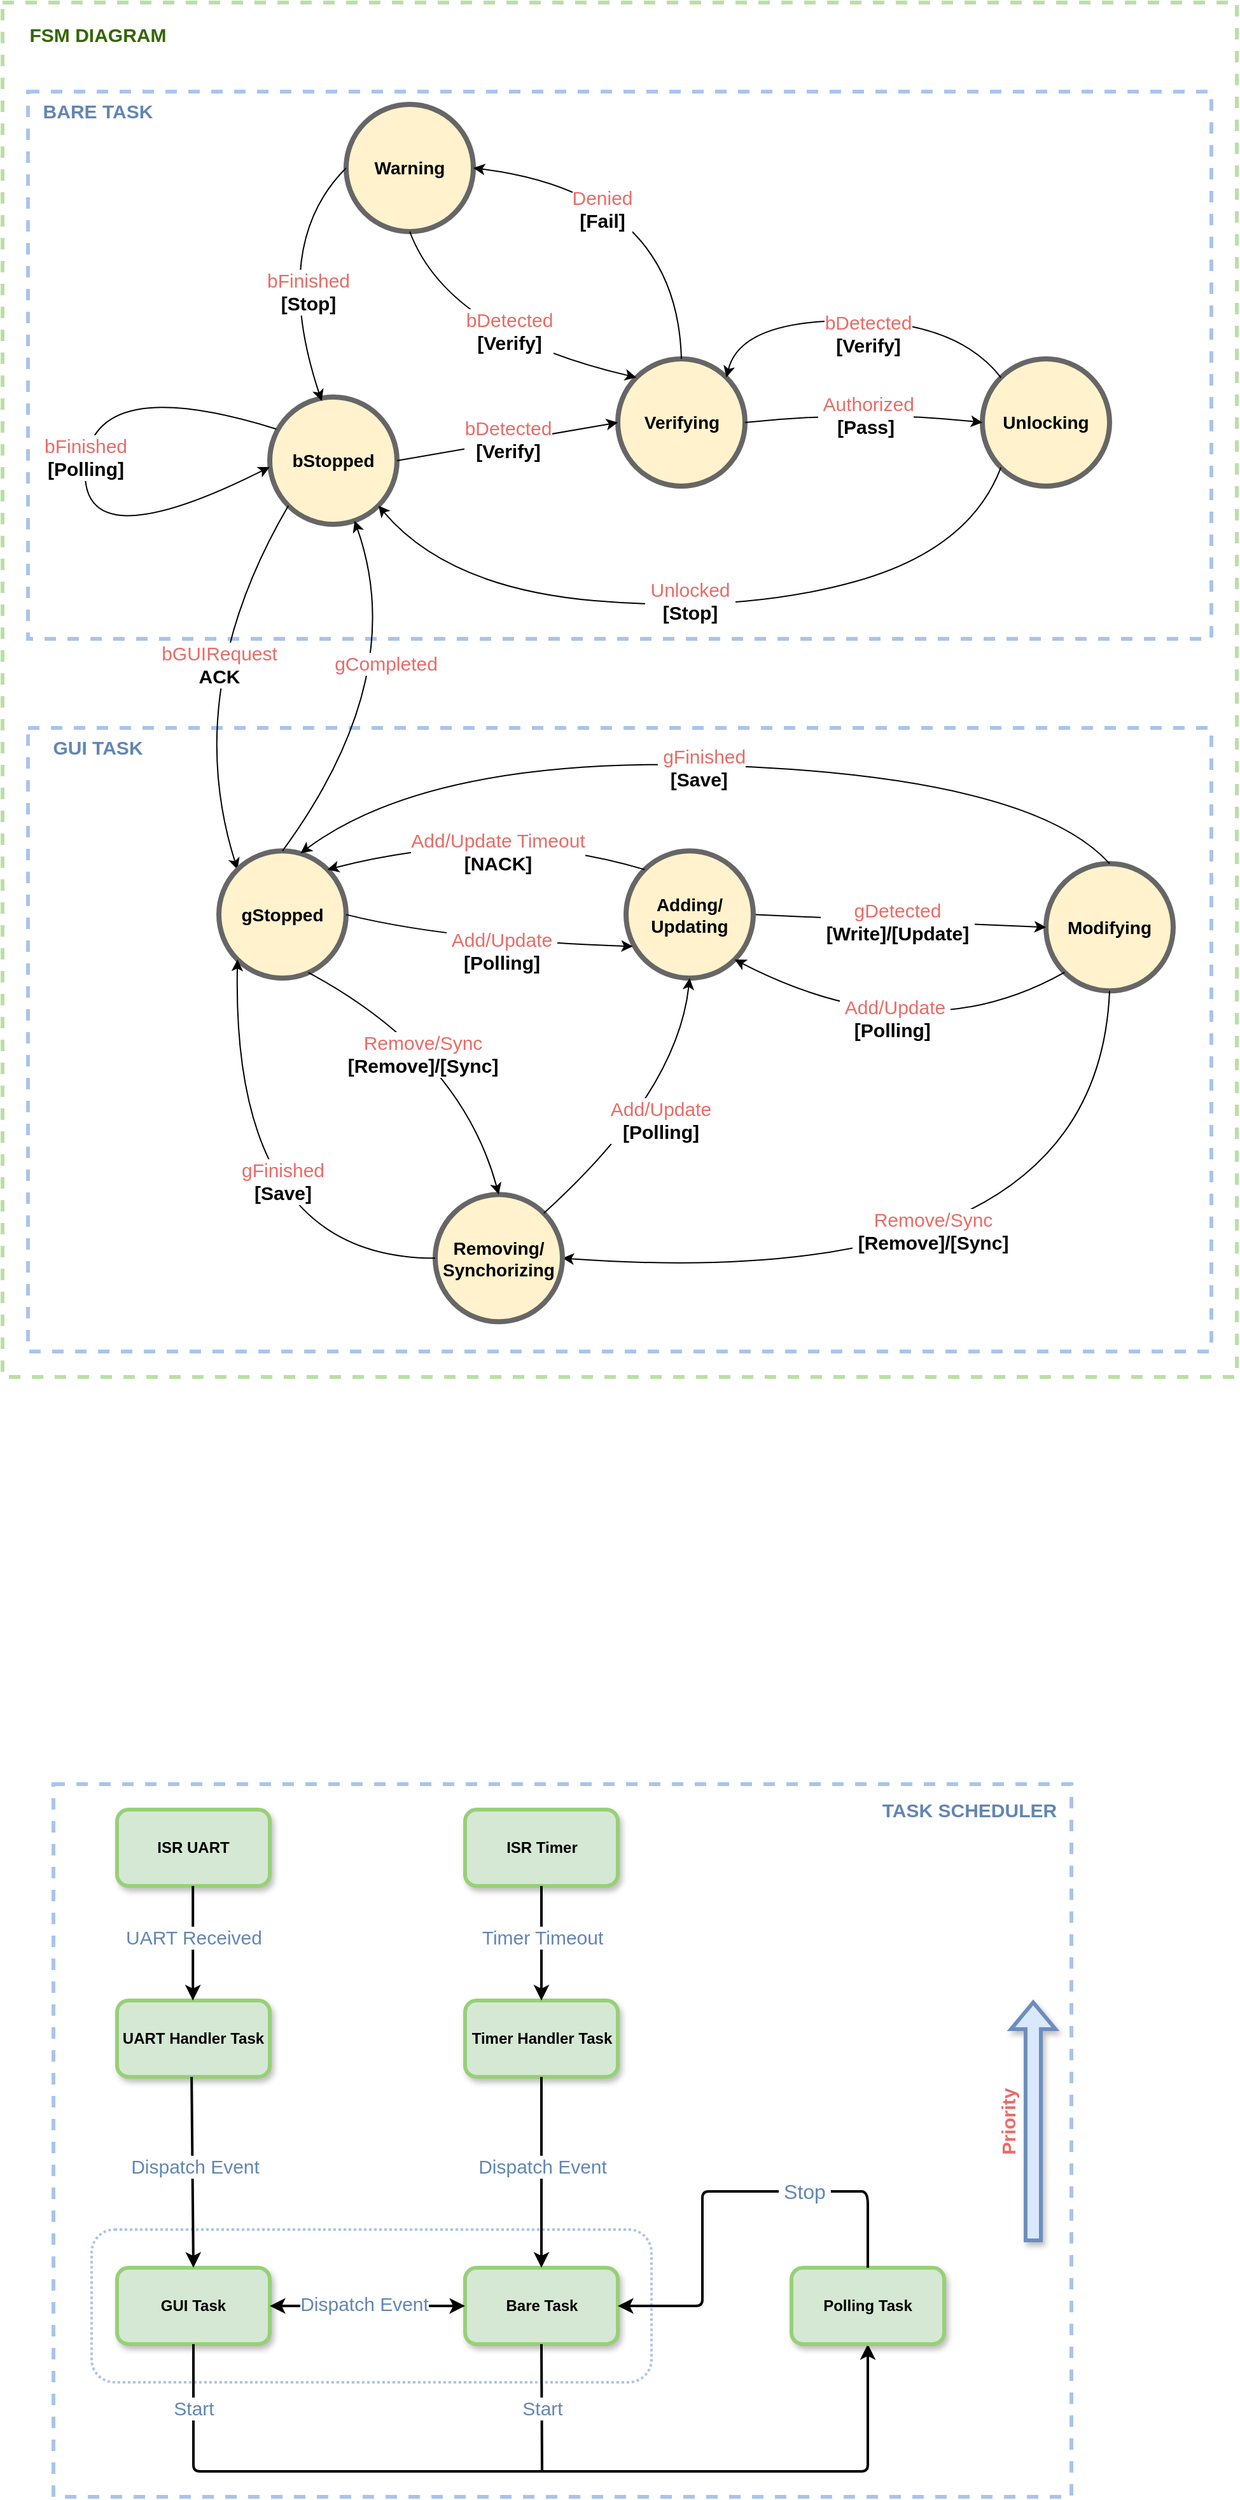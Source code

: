 <mxfile version="22.1.11" type="github">
  <diagram name="Page-1" id="Pe6wvTVroKXz1nydE84b">
    <mxGraphModel dx="948" dy="1430" grid="1" gridSize="10" guides="1" tooltips="1" connect="1" arrows="1" fold="1" page="1" pageScale="1" pageWidth="850" pageHeight="1100" math="0" shadow="0">
      <root>
        <mxCell id="0" />
        <mxCell id="1" parent="0" />
        <mxCell id="VjBwFjq3iq-cFsJhjvdb-5" value="" style="rounded=0;whiteSpace=wrap;html=1;align=center;verticalAlign=middle;fontFamily=Helvetica;fontSize=12;dashed=1;shadow=0;glass=0;perimeterSpacing=0;strokeWidth=3;strokeColor=#B9E0A5;" vertex="1" parent="1">
          <mxGeometry x="860" y="1070" width="970" height="1080" as="geometry" />
        </mxCell>
        <mxCell id="VjBwFjq3iq-cFsJhjvdb-6" value="" style="rounded=0;whiteSpace=wrap;html=1;strokeColor=#A9C4EB;align=center;verticalAlign=middle;fontFamily=Helvetica;fontSize=12;fontColor=default;fillColor=default;dashed=1;shadow=0;glass=0;perimeterSpacing=0;strokeWidth=3;" vertex="1" parent="1">
          <mxGeometry x="900" y="2470" width="800" height="560" as="geometry" />
        </mxCell>
        <mxCell id="VjBwFjq3iq-cFsJhjvdb-7" value="" style="rounded=0;whiteSpace=wrap;html=1;strokeColor=#A9C4EB;align=center;verticalAlign=middle;fontFamily=Helvetica;fontSize=12;fontColor=default;fillColor=default;dashed=1;shadow=0;glass=0;perimeterSpacing=0;strokeWidth=3;" vertex="1" parent="1">
          <mxGeometry x="880" y="1140" width="930" height="430" as="geometry" />
        </mxCell>
        <mxCell id="VjBwFjq3iq-cFsJhjvdb-8" value="" style="rounded=0;whiteSpace=wrap;html=1;strokeColor=#A9C4EB;align=center;verticalAlign=middle;fontFamily=Helvetica;fontSize=12;fontColor=default;fillColor=default;dashed=1;shadow=0;glass=0;perimeterSpacing=0;strokeWidth=3;" vertex="1" parent="1">
          <mxGeometry x="880" y="1640" width="930" height="490" as="geometry" />
        </mxCell>
        <mxCell id="VjBwFjq3iq-cFsJhjvdb-9" value="" style="rounded=1;whiteSpace=wrap;html=1;strokeColor=#A9C4EB;dashed=1;dashPattern=1 1;strokeWidth=2;" vertex="1" parent="1">
          <mxGeometry x="930" y="2820" width="440" height="120" as="geometry" />
        </mxCell>
        <mxCell id="VjBwFjq3iq-cFsJhjvdb-10" value="&lt;font style=&quot;font-size: 14px;&quot;&gt;&lt;b&gt;Warning&lt;br&gt;&lt;/b&gt;&lt;/font&gt;" style="ellipse;whiteSpace=wrap;html=1;aspect=fixed;strokeWidth=4;fillColor=#fff2cc;strokeColor=#666666;" vertex="1" parent="1">
          <mxGeometry x="1130" y="1150" width="100" height="100" as="geometry" />
        </mxCell>
        <mxCell id="VjBwFjq3iq-cFsJhjvdb-11" value="&lt;font style=&quot;font-size: 14px;&quot;&gt;&lt;b&gt;Unlocking&lt;/b&gt;&lt;/font&gt;" style="ellipse;whiteSpace=wrap;html=1;aspect=fixed;strokeWidth=4;fillColor=#fff2cc;strokeColor=#666666;" vertex="1" parent="1">
          <mxGeometry x="1630" y="1350" width="100" height="100" as="geometry" />
        </mxCell>
        <mxCell id="VjBwFjq3iq-cFsJhjvdb-12" value="&lt;font style=&quot;font-size: 14px;&quot;&gt;&lt;b&gt;Verifying&lt;/b&gt;&lt;/font&gt;" style="ellipse;whiteSpace=wrap;html=1;aspect=fixed;strokeWidth=4;fillColor=#fff2cc;strokeColor=#666666;" vertex="1" parent="1">
          <mxGeometry x="1343.5" y="1350" width="100" height="100" as="geometry" />
        </mxCell>
        <mxCell id="VjBwFjq3iq-cFsJhjvdb-13" value="&lt;font style=&quot;font-size: 14px;&quot;&gt;&lt;b&gt;bStopped&lt;/b&gt;&lt;/font&gt;" style="ellipse;whiteSpace=wrap;html=1;aspect=fixed;strokeWidth=4;fillColor=#fff2cc;strokeColor=#666666;" vertex="1" parent="1">
          <mxGeometry x="1070" y="1380" width="100" height="100" as="geometry" />
        </mxCell>
        <mxCell id="VjBwFjq3iq-cFsJhjvdb-14" value="" style="curved=1;endArrow=classic;html=1;rounded=0;exitX=0.5;exitY=0;exitDx=0;exitDy=0;entryX=1;entryY=0.5;entryDx=0;entryDy=0;" edge="1" parent="1" source="VjBwFjq3iq-cFsJhjvdb-12" target="VjBwFjq3iq-cFsJhjvdb-10">
          <mxGeometry width="50" height="50" relative="1" as="geometry">
            <mxPoint x="1460" y="1390" as="sourcePoint" />
            <mxPoint x="1510" y="1340" as="targetPoint" />
            <Array as="points">
              <mxPoint x="1390" y="1220" />
            </Array>
          </mxGeometry>
        </mxCell>
        <mxCell id="VjBwFjq3iq-cFsJhjvdb-15" value="&lt;font style=&quot;font-size: 15px;&quot;&gt;&lt;font color=&quot;#ea6b66&quot;&gt;Denied&lt;/font&gt;&lt;br&gt;&lt;b&gt;[Fail]&lt;/b&gt;&lt;br&gt;&lt;/font&gt;" style="edgeLabel;html=1;align=center;verticalAlign=middle;resizable=0;points=[];" vertex="1" connectable="0" parent="VjBwFjq3iq-cFsJhjvdb-14">
          <mxGeometry x="0.053" y="5" relative="1" as="geometry">
            <mxPoint x="-35" y="10" as="offset" />
          </mxGeometry>
        </mxCell>
        <mxCell id="VjBwFjq3iq-cFsJhjvdb-16" value="" style="curved=1;endArrow=classic;html=1;rounded=0;exitX=1;exitY=0.5;exitDx=0;exitDy=0;entryX=0;entryY=0.5;entryDx=0;entryDy=0;" edge="1" parent="1" source="VjBwFjq3iq-cFsJhjvdb-12" target="VjBwFjq3iq-cFsJhjvdb-11">
          <mxGeometry width="50" height="50" relative="1" as="geometry">
            <mxPoint x="1460" y="1390" as="sourcePoint" />
            <mxPoint x="1510" y="1340" as="targetPoint" />
            <Array as="points">
              <mxPoint x="1540" y="1390" />
            </Array>
          </mxGeometry>
        </mxCell>
        <mxCell id="VjBwFjq3iq-cFsJhjvdb-17" value="&lt;span style=&quot;font-size: 15px;&quot;&gt;&amp;nbsp;&lt;font color=&quot;#ea6b66&quot;&gt;Authorized&lt;/font&gt;&lt;br&gt;&lt;b&gt;[Pass]&lt;/b&gt;&lt;br&gt;&lt;/span&gt;" style="edgeLabel;html=1;align=center;verticalAlign=middle;resizable=0;points=[];" vertex="1" connectable="0" parent="VjBwFjq3iq-cFsJhjvdb-16">
          <mxGeometry x="0.008" y="2" relative="1" as="geometry">
            <mxPoint y="5" as="offset" />
          </mxGeometry>
        </mxCell>
        <mxCell id="VjBwFjq3iq-cFsJhjvdb-18" value="" style="curved=1;endArrow=classic;html=1;rounded=0;exitX=1;exitY=0.5;exitDx=0;exitDy=0;entryX=0;entryY=0.5;entryDx=0;entryDy=0;" edge="1" parent="1" source="VjBwFjq3iq-cFsJhjvdb-13" target="VjBwFjq3iq-cFsJhjvdb-12">
          <mxGeometry width="50" height="50" relative="1" as="geometry">
            <mxPoint x="1060" y="1394.5" as="sourcePoint" />
            <mxPoint x="1195.0" y="1394.5" as="targetPoint" />
            <Array as="points" />
          </mxGeometry>
        </mxCell>
        <mxCell id="VjBwFjq3iq-cFsJhjvdb-19" value="&lt;span style=&quot;font-size: 15px;&quot;&gt;&lt;font color=&quot;#ea6b66&quot;&gt;bDetected&lt;/font&gt;&lt;br&gt;&lt;b&gt;&amp;nbsp;[Verify]&amp;nbsp;&lt;/b&gt;&lt;br&gt;&lt;/span&gt;" style="edgeLabel;html=1;align=center;verticalAlign=middle;resizable=0;points=[];" vertex="1" connectable="0" parent="VjBwFjq3iq-cFsJhjvdb-18">
          <mxGeometry x="0.008" y="2" relative="1" as="geometry">
            <mxPoint as="offset" />
          </mxGeometry>
        </mxCell>
        <mxCell id="VjBwFjq3iq-cFsJhjvdb-20" value="" style="curved=1;endArrow=classic;html=1;rounded=0;exitX=0;exitY=0.5;exitDx=0;exitDy=0;entryX=0.408;entryY=0.031;entryDx=0;entryDy=0;entryPerimeter=0;" edge="1" parent="1" source="VjBwFjq3iq-cFsJhjvdb-10" target="VjBwFjq3iq-cFsJhjvdb-13">
          <mxGeometry width="50" height="50" relative="1" as="geometry">
            <mxPoint x="1205" y="1294" as="sourcePoint" />
            <mxPoint x="990" y="1140" as="targetPoint" />
            <Array as="points">
              <mxPoint x="1070" y="1260" />
            </Array>
          </mxGeometry>
        </mxCell>
        <mxCell id="VjBwFjq3iq-cFsJhjvdb-21" value="&lt;font style=&quot;font-size: 15px;&quot;&gt;&lt;font color=&quot;#ea6b66&quot;&gt;bFinished&lt;/font&gt;&lt;br&gt;&lt;b style=&quot;border-color: var(--border-color);&quot;&gt;[Stop]&lt;/b&gt;&lt;br&gt;&lt;/font&gt;" style="edgeLabel;html=1;align=center;verticalAlign=middle;resizable=0;points=[];" vertex="1" connectable="0" parent="VjBwFjq3iq-cFsJhjvdb-20">
          <mxGeometry x="0.053" y="5" relative="1" as="geometry">
            <mxPoint x="16" y="12" as="offset" />
          </mxGeometry>
        </mxCell>
        <mxCell id="VjBwFjq3iq-cFsJhjvdb-22" value="" style="curved=1;endArrow=classic;html=1;rounded=0;exitX=0;exitY=1;exitDx=0;exitDy=0;entryX=1;entryY=1;entryDx=0;entryDy=0;" edge="1" parent="1" source="VjBwFjq3iq-cFsJhjvdb-11" target="VjBwFjq3iq-cFsJhjvdb-13">
          <mxGeometry width="50" height="50" relative="1" as="geometry">
            <mxPoint x="1560" y="1440" as="sourcePoint" />
            <mxPoint x="1460" y="1600" as="targetPoint" />
            <Array as="points">
              <mxPoint x="1620" y="1500" />
              <mxPoint x="1440" y="1550" />
              <mxPoint x="1210" y="1530" />
            </Array>
          </mxGeometry>
        </mxCell>
        <mxCell id="VjBwFjq3iq-cFsJhjvdb-23" value="&lt;font style=&quot;font-size: 15px;&quot;&gt;&amp;nbsp;&lt;font color=&quot;#ea6b66&quot;&gt;Unlocked&amp;nbsp;&lt;/font&gt;&lt;br&gt;&lt;b&gt;[Stop]&lt;/b&gt;&lt;br&gt;&lt;/font&gt;" style="edgeLabel;html=1;align=center;verticalAlign=middle;resizable=0;points=[];" vertex="1" connectable="0" parent="VjBwFjq3iq-cFsJhjvdb-22">
          <mxGeometry x="0.053" y="5" relative="1" as="geometry">
            <mxPoint x="5" y="-11" as="offset" />
          </mxGeometry>
        </mxCell>
        <mxCell id="VjBwFjq3iq-cFsJhjvdb-24" value="" style="curved=1;endArrow=classic;html=1;rounded=0;exitX=0.5;exitY=1;exitDx=0;exitDy=0;entryX=0;entryY=0;entryDx=0;entryDy=0;" edge="1" parent="1" source="VjBwFjq3iq-cFsJhjvdb-10" target="VjBwFjq3iq-cFsJhjvdb-12">
          <mxGeometry width="50" height="50" relative="1" as="geometry">
            <mxPoint x="1243.5" y="1270" as="sourcePoint" />
            <mxPoint x="1438.5" y="1270" as="targetPoint" />
            <Array as="points">
              <mxPoint x="1210" y="1330" />
            </Array>
          </mxGeometry>
        </mxCell>
        <mxCell id="VjBwFjq3iq-cFsJhjvdb-25" value="&lt;span style=&quot;font-size: 15px;&quot;&gt;&lt;font color=&quot;#ea6b66&quot;&gt;bDetected&lt;/font&gt;&lt;br&gt;&lt;b&gt;[Verify]&lt;/b&gt;&lt;br&gt;&lt;/span&gt;" style="edgeLabel;html=1;align=center;verticalAlign=middle;resizable=0;points=[];" vertex="1" connectable="0" parent="VjBwFjq3iq-cFsJhjvdb-24">
          <mxGeometry x="0.008" y="2" relative="1" as="geometry">
            <mxPoint x="14" y="-8" as="offset" />
          </mxGeometry>
        </mxCell>
        <mxCell id="VjBwFjq3iq-cFsJhjvdb-26" value="&lt;span style=&quot;font-size: 14px;&quot;&gt;&lt;b&gt;Modifying&lt;/b&gt;&lt;/span&gt;" style="ellipse;whiteSpace=wrap;html=1;aspect=fixed;strokeWidth=4;fillColor=#fff2cc;strokeColor=#666666;" vertex="1" parent="1">
          <mxGeometry x="1680" y="1746.68" width="100" height="100" as="geometry" />
        </mxCell>
        <mxCell id="VjBwFjq3iq-cFsJhjvdb-27" value="" style="curved=1;endArrow=classic;html=1;rounded=0;exitX=1;exitY=0.5;exitDx=0;exitDy=0;entryX=0;entryY=0.5;entryDx=0;entryDy=0;" edge="1" parent="1" source="VjBwFjq3iq-cFsJhjvdb-37" target="VjBwFjq3iq-cFsJhjvdb-26">
          <mxGeometry width="50" height="50" relative="1" as="geometry">
            <mxPoint x="1916.5" y="1836.68" as="sourcePoint" />
            <mxPoint x="2032.5" y="1917.68" as="targetPoint" />
            <Array as="points" />
          </mxGeometry>
        </mxCell>
        <mxCell id="VjBwFjq3iq-cFsJhjvdb-28" value="&lt;font style=&quot;font-size: 15px;&quot;&gt;&lt;font color=&quot;#ea6b66&quot;&gt;gDetected&lt;/font&gt;&lt;br&gt;&lt;b&gt;&amp;nbsp;[Write]/[Update]&amp;nbsp;&lt;/b&gt;&lt;br&gt;&lt;/font&gt;" style="edgeLabel;html=1;align=center;verticalAlign=middle;resizable=0;points=[];" vertex="1" connectable="0" parent="VjBwFjq3iq-cFsJhjvdb-27">
          <mxGeometry x="0.053" y="5" relative="1" as="geometry">
            <mxPoint x="-8" y="5" as="offset" />
          </mxGeometry>
        </mxCell>
        <mxCell id="VjBwFjq3iq-cFsJhjvdb-29" value="" style="curved=1;endArrow=classic;html=1;rounded=0;exitX=0.5;exitY=1;exitDx=0;exitDy=0;entryX=1;entryY=0.5;entryDx=0;entryDy=0;" edge="1" parent="1" source="VjBwFjq3iq-cFsJhjvdb-26" target="VjBwFjq3iq-cFsJhjvdb-36">
          <mxGeometry width="50" height="50" relative="1" as="geometry">
            <mxPoint x="1700" y="2016.68" as="sourcePoint" />
            <mxPoint x="1120" y="1806.68" as="targetPoint" />
            <Array as="points">
              <mxPoint x="1720" y="2086.68" />
            </Array>
          </mxGeometry>
        </mxCell>
        <mxCell id="VjBwFjq3iq-cFsJhjvdb-30" value="&lt;font color=&quot;#ea6b66&quot; style=&quot;font-size: 15px;&quot;&gt;Remove/Sync&lt;br style=&quot;border-color: var(--border-color);&quot;&gt;&lt;/font&gt;&lt;b style=&quot;border-color: var(--border-color); font-size: 15px;&quot;&gt;&amp;nbsp;[Remove]/[Sync]&amp;nbsp;&lt;/b&gt;&lt;span style=&quot;font-size: 15px;&quot;&gt;&lt;br&gt;&lt;/span&gt;" style="edgeLabel;html=1;align=center;verticalAlign=middle;resizable=0;points=[];" vertex="1" connectable="0" parent="VjBwFjq3iq-cFsJhjvdb-29">
          <mxGeometry x="0.008" y="2" relative="1" as="geometry">
            <mxPoint x="-36" y="-47" as="offset" />
          </mxGeometry>
        </mxCell>
        <mxCell id="VjBwFjq3iq-cFsJhjvdb-31" value="" style="curved=1;endArrow=classic;html=1;rounded=0;entryX=0;entryY=0;entryDx=0;entryDy=0;exitX=0;exitY=1;exitDx=0;exitDy=0;" edge="1" parent="1" source="VjBwFjq3iq-cFsJhjvdb-13" target="VjBwFjq3iq-cFsJhjvdb-35">
          <mxGeometry width="50" height="50" relative="1" as="geometry">
            <mxPoint x="1120" y="1480" as="sourcePoint" />
            <mxPoint x="1311" y="1713" as="targetPoint" />
            <Array as="points">
              <mxPoint x="1000" y="1610" />
            </Array>
          </mxGeometry>
        </mxCell>
        <mxCell id="VjBwFjq3iq-cFsJhjvdb-32" value="&lt;font style=&quot;font-size: 15px;&quot;&gt;&amp;nbsp;&lt;font color=&quot;#ea6b66&quot;&gt;bGUIRequest&amp;nbsp;&lt;/font&gt;&lt;br style=&quot;border-color: var(--border-color);&quot;&gt;&lt;b style=&quot;border-color: var(--border-color);&quot;&gt;&amp;nbsp;ACK&amp;nbsp;&lt;/b&gt;&lt;br&gt;&lt;/font&gt;" style="edgeLabel;html=1;align=center;verticalAlign=middle;resizable=0;points=[];" vertex="1" connectable="0" parent="VjBwFjq3iq-cFsJhjvdb-31">
          <mxGeometry x="0.053" y="5" relative="1" as="geometry">
            <mxPoint x="25" y="-22" as="offset" />
          </mxGeometry>
        </mxCell>
        <mxCell id="VjBwFjq3iq-cFsJhjvdb-33" value="" style="curved=1;endArrow=classic;html=1;rounded=0;exitX=0.051;exitY=0.251;exitDx=0;exitDy=0;entryX=0;entryY=1;entryDx=0;entryDy=0;exitPerimeter=0;" edge="1" parent="1" source="VjBwFjq3iq-cFsJhjvdb-13">
          <mxGeometry width="50" height="50" relative="1" as="geometry">
            <mxPoint x="1055" y="1410" as="sourcePoint" />
            <mxPoint x="1070" y="1435" as="targetPoint" />
            <Array as="points">
              <mxPoint x="930" y="1360" />
              <mxPoint x="920" y="1510" />
            </Array>
          </mxGeometry>
        </mxCell>
        <mxCell id="VjBwFjq3iq-cFsJhjvdb-34" value="&lt;font style=&quot;font-size: 15px;&quot;&gt;&lt;font color=&quot;#ea6b66&quot;&gt;bFinished&lt;/font&gt;&lt;br&gt;&lt;b style=&quot;border-color: var(--border-color);&quot;&gt;[Polling]&lt;/b&gt;&lt;br&gt;&lt;/font&gt;" style="edgeLabel;html=1;align=center;verticalAlign=middle;resizable=0;points=[];" vertex="1" connectable="0" parent="VjBwFjq3iq-cFsJhjvdb-33">
          <mxGeometry x="0.053" y="5" relative="1" as="geometry">
            <mxPoint x="-4" y="-29" as="offset" />
          </mxGeometry>
        </mxCell>
        <mxCell id="VjBwFjq3iq-cFsJhjvdb-35" value="&lt;span style=&quot;font-size: 14px;&quot;&gt;&lt;b&gt;gStopped&lt;/b&gt;&lt;/span&gt;" style="ellipse;whiteSpace=wrap;html=1;aspect=fixed;strokeWidth=4;fillColor=#fff2cc;strokeColor=#666666;" vertex="1" parent="1">
          <mxGeometry x="1030" y="1736.68" width="100" height="100" as="geometry" />
        </mxCell>
        <mxCell id="VjBwFjq3iq-cFsJhjvdb-36" value="&lt;span style=&quot;font-size: 14px;&quot;&gt;&lt;b&gt;Removing/&lt;br&gt;Synchorizing&lt;br&gt;&lt;/b&gt;&lt;/span&gt;" style="ellipse;whiteSpace=wrap;html=1;aspect=fixed;strokeWidth=4;fillColor=#fff2cc;strokeColor=#666666;" vertex="1" parent="1">
          <mxGeometry x="1200" y="2006.68" width="100" height="100" as="geometry" />
        </mxCell>
        <mxCell id="VjBwFjq3iq-cFsJhjvdb-37" value="&lt;b style=&quot;border-color: var(--border-color); font-size: 14px;&quot;&gt;Adding/&lt;br&gt;Updating&lt;br&gt;&lt;/b&gt;" style="ellipse;whiteSpace=wrap;html=1;aspect=fixed;strokeWidth=4;fillColor=#fff2cc;strokeColor=#666666;" vertex="1" parent="1">
          <mxGeometry x="1350" y="1736.68" width="100" height="100" as="geometry" />
        </mxCell>
        <mxCell id="VjBwFjq3iq-cFsJhjvdb-38" value="" style="curved=1;endArrow=classic;html=1;rounded=0;exitX=1;exitY=0.5;exitDx=0;exitDy=0;entryX=0.053;entryY=0.75;entryDx=0;entryDy=0;entryPerimeter=0;" edge="1" parent="1" source="VjBwFjq3iq-cFsJhjvdb-35" target="VjBwFjq3iq-cFsJhjvdb-37">
          <mxGeometry width="50" height="50" relative="1" as="geometry">
            <mxPoint x="1130" y="1796.68" as="sourcePoint" />
            <mxPoint x="1317" y="1706.68" as="targetPoint" />
            <Array as="points">
              <mxPoint x="1210" y="1806.68" />
            </Array>
          </mxGeometry>
        </mxCell>
        <mxCell id="VjBwFjq3iq-cFsJhjvdb-39" value="&lt;font style=&quot;font-size: 15px;&quot;&gt;&lt;font color=&quot;#ea6b66&quot;&gt;&amp;nbsp;Add/Update&amp;nbsp;&lt;br&gt;&lt;/font&gt;&lt;b&gt;&amp;nbsp;[Polling]&amp;nbsp;&lt;/b&gt;&lt;br&gt;&lt;/font&gt;" style="edgeLabel;html=1;align=center;verticalAlign=middle;resizable=0;points=[];" vertex="1" connectable="0" parent="VjBwFjq3iq-cFsJhjvdb-38">
          <mxGeometry x="0.053" y="5" relative="1" as="geometry">
            <mxPoint x="4" y="12" as="offset" />
          </mxGeometry>
        </mxCell>
        <mxCell id="VjBwFjq3iq-cFsJhjvdb-40" value="" style="curved=1;endArrow=classic;html=1;rounded=0;entryX=0;entryY=1;entryDx=0;entryDy=0;exitX=0;exitY=0.5;exitDx=0;exitDy=0;" edge="1" parent="1" source="VjBwFjq3iq-cFsJhjvdb-36" target="VjBwFjq3iq-cFsJhjvdb-35">
          <mxGeometry width="50" height="50" relative="1" as="geometry">
            <mxPoint x="1225.64" y="1866.68" as="sourcePoint" />
            <mxPoint x="1059.995" y="1936.325" as="targetPoint" />
            <Array as="points">
              <mxPoint x="1040" y="2056.68" />
            </Array>
          </mxGeometry>
        </mxCell>
        <mxCell id="VjBwFjq3iq-cFsJhjvdb-41" value="&lt;span style=&quot;font-size: 15px;&quot;&gt;&lt;font color=&quot;#ea6b66&quot;&gt;gFinished&lt;/font&gt;&lt;br&gt;&lt;b&gt;[Save]&lt;/b&gt;&lt;br&gt;&lt;/span&gt;" style="edgeLabel;html=1;align=center;verticalAlign=middle;resizable=0;points=[];" vertex="1" connectable="0" parent="VjBwFjq3iq-cFsJhjvdb-40">
          <mxGeometry x="0.008" y="2" relative="1" as="geometry">
            <mxPoint x="41" y="-22" as="offset" />
          </mxGeometry>
        </mxCell>
        <mxCell id="VjBwFjq3iq-cFsJhjvdb-42" value="" style="curved=1;endArrow=classic;html=1;rounded=0;exitX=0.703;exitY=0.955;exitDx=0;exitDy=0;entryX=0.5;entryY=0;entryDx=0;entryDy=0;exitPerimeter=0;" edge="1" parent="1" source="VjBwFjq3iq-cFsJhjvdb-35" target="VjBwFjq3iq-cFsJhjvdb-36">
          <mxGeometry width="50" height="50" relative="1" as="geometry">
            <mxPoint x="1121.995" y="1962.035" as="sourcePoint" />
            <mxPoint x="1353.64" y="1966.68" as="targetPoint" />
            <Array as="points">
              <mxPoint x="1220" y="1896.68" />
            </Array>
          </mxGeometry>
        </mxCell>
        <mxCell id="VjBwFjq3iq-cFsJhjvdb-43" value="&lt;font style=&quot;font-size: 15px;&quot;&gt;&lt;font color=&quot;#ea6b66&quot;&gt;Remove/Sync&lt;br&gt;&lt;/font&gt;&lt;b&gt;&amp;nbsp;[Remove]/[Sync]&amp;nbsp;&lt;/b&gt;&lt;br&gt;&lt;/font&gt;" style="edgeLabel;html=1;align=center;verticalAlign=middle;resizable=0;points=[];" vertex="1" connectable="0" parent="VjBwFjq3iq-cFsJhjvdb-42">
          <mxGeometry x="0.053" y="5" relative="1" as="geometry">
            <mxPoint x="-29" y="6" as="offset" />
          </mxGeometry>
        </mxCell>
        <mxCell id="VjBwFjq3iq-cFsJhjvdb-44" value="" style="curved=1;endArrow=classic;html=1;rounded=0;exitX=0.5;exitY=0;exitDx=0;exitDy=0;" edge="1" parent="1" source="VjBwFjq3iq-cFsJhjvdb-35" target="VjBwFjq3iq-cFsJhjvdb-13">
          <mxGeometry width="50" height="50" relative="1" as="geometry">
            <mxPoint x="1125" y="1695" as="sourcePoint" />
            <mxPoint x="1130" y="1470" as="targetPoint" />
            <Array as="points">
              <mxPoint x="1180" y="1600" />
            </Array>
          </mxGeometry>
        </mxCell>
        <mxCell id="VjBwFjq3iq-cFsJhjvdb-45" value="&lt;font style=&quot;font-size: 15px;&quot;&gt;&lt;font color=&quot;#ea6b66&quot;&gt;gCompleted&lt;/font&gt;&lt;br&gt;&lt;/font&gt;" style="edgeLabel;html=1;align=center;verticalAlign=middle;resizable=0;points=[];" vertex="1" connectable="0" parent="VjBwFjq3iq-cFsJhjvdb-44">
          <mxGeometry x="0.053" y="5" relative="1" as="geometry">
            <mxPoint x="-9" y="-17" as="offset" />
          </mxGeometry>
        </mxCell>
        <mxCell id="VjBwFjq3iq-cFsJhjvdb-46" value="" style="curved=1;endArrow=classic;html=1;rounded=0;exitX=0;exitY=0;exitDx=0;exitDy=0;entryX=1;entryY=0;entryDx=0;entryDy=0;" edge="1" parent="1" source="VjBwFjq3iq-cFsJhjvdb-37" target="VjBwFjq3iq-cFsJhjvdb-35">
          <mxGeometry width="50" height="50" relative="1" as="geometry">
            <mxPoint x="1345" y="1711.68" as="sourcePoint" />
            <mxPoint x="1340" y="1741.68" as="targetPoint" />
            <Array as="points">
              <mxPoint x="1250" y="1716.68" />
            </Array>
          </mxGeometry>
        </mxCell>
        <mxCell id="VjBwFjq3iq-cFsJhjvdb-47" value="&lt;font style=&quot;font-size: 15px;&quot;&gt;&lt;span style=&quot;border-color: var(--border-color);&quot;&gt;&lt;font color=&quot;#ea6b66&quot;&gt;Add/Update Timeout&lt;br&gt;&lt;/font&gt;&lt;/span&gt;&lt;b style=&quot;border-color: var(--border-color);&quot;&gt;[NACK]&lt;/b&gt;&lt;br&gt;&lt;/font&gt;" style="edgeLabel;html=1;align=center;verticalAlign=middle;resizable=0;points=[];" vertex="1" connectable="0" parent="VjBwFjq3iq-cFsJhjvdb-46">
          <mxGeometry x="0.053" y="5" relative="1" as="geometry">
            <mxPoint x="14" y="11" as="offset" />
          </mxGeometry>
        </mxCell>
        <mxCell id="VjBwFjq3iq-cFsJhjvdb-48" value="" style="curved=1;endArrow=classic;html=1;rounded=0;exitX=0;exitY=1;exitDx=0;exitDy=0;entryX=1;entryY=1;entryDx=0;entryDy=0;" edge="1" parent="1" source="VjBwFjq3iq-cFsJhjvdb-26" target="VjBwFjq3iq-cFsJhjvdb-37">
          <mxGeometry width="50" height="50" relative="1" as="geometry">
            <mxPoint x="1140" y="1796.68" as="sourcePoint" />
            <mxPoint x="1410" y="1826.68" as="targetPoint" />
            <Array as="points">
              <mxPoint x="1580" y="1896.68" />
            </Array>
          </mxGeometry>
        </mxCell>
        <mxCell id="VjBwFjq3iq-cFsJhjvdb-49" value="&lt;font style=&quot;font-size: 15px;&quot;&gt;&lt;font color=&quot;#ea6b66&quot;&gt;&amp;nbsp;Add/Update&amp;nbsp;&lt;br&gt;&lt;/font&gt;&lt;b&gt;[Polling]&amp;nbsp;&lt;/b&gt;&lt;br&gt;&lt;/font&gt;" style="edgeLabel;html=1;align=center;verticalAlign=middle;resizable=0;points=[];" vertex="1" connectable="0" parent="VjBwFjq3iq-cFsJhjvdb-48">
          <mxGeometry x="0.053" y="5" relative="1" as="geometry">
            <mxPoint x="4" y="-23" as="offset" />
          </mxGeometry>
        </mxCell>
        <mxCell id="VjBwFjq3iq-cFsJhjvdb-50" value="" style="curved=1;endArrow=classic;html=1;rounded=0;exitX=1;exitY=0;exitDx=0;exitDy=0;entryX=0.5;entryY=1;entryDx=0;entryDy=0;" edge="1" parent="1" source="VjBwFjq3iq-cFsJhjvdb-36" target="VjBwFjq3iq-cFsJhjvdb-37">
          <mxGeometry width="50" height="50" relative="1" as="geometry">
            <mxPoint x="1140" y="1796.68" as="sourcePoint" />
            <mxPoint x="1365" y="1821.68" as="targetPoint" />
            <Array as="points">
              <mxPoint x="1390" y="1926.68" />
            </Array>
          </mxGeometry>
        </mxCell>
        <mxCell id="VjBwFjq3iq-cFsJhjvdb-51" value="&lt;font style=&quot;font-size: 15px;&quot;&gt;&lt;font color=&quot;#ea6b66&quot;&gt;Add/Update&lt;br&gt;&lt;/font&gt;&lt;b&gt;&amp;nbsp;[Polling]&amp;nbsp;&lt;/b&gt;&lt;br&gt;&lt;/font&gt;" style="edgeLabel;html=1;align=center;verticalAlign=middle;resizable=0;points=[];" vertex="1" connectable="0" parent="VjBwFjq3iq-cFsJhjvdb-50">
          <mxGeometry x="0.053" y="5" relative="1" as="geometry">
            <mxPoint x="4" y="12" as="offset" />
          </mxGeometry>
        </mxCell>
        <mxCell id="VjBwFjq3iq-cFsJhjvdb-52" value="" style="curved=1;endArrow=classic;html=1;rounded=0;exitX=0.5;exitY=0;exitDx=0;exitDy=0;entryX=0.642;entryY=0.018;entryDx=0;entryDy=0;entryPerimeter=0;" edge="1" parent="1" source="VjBwFjq3iq-cFsJhjvdb-26" target="VjBwFjq3iq-cFsJhjvdb-35">
          <mxGeometry width="50" height="50" relative="1" as="geometry">
            <mxPoint x="1160" y="1680" as="sourcePoint" />
            <mxPoint x="1147" y="1487" as="targetPoint" />
            <Array as="points">
              <mxPoint x="1670" y="1680" />
              <mxPoint x="1200" y="1660" />
            </Array>
          </mxGeometry>
        </mxCell>
        <mxCell id="VjBwFjq3iq-cFsJhjvdb-53" value="&lt;font style=&quot;font-size: 15px;&quot;&gt;&amp;nbsp;&lt;font color=&quot;#ea6b66&quot;&gt;gFinished&lt;/font&gt;&lt;br&gt;&lt;b&gt;[Save]&lt;/b&gt;&amp;nbsp;&lt;br&gt;&lt;/font&gt;" style="edgeLabel;html=1;align=center;verticalAlign=middle;resizable=0;points=[];" vertex="1" connectable="0" parent="VjBwFjq3iq-cFsJhjvdb-52">
          <mxGeometry x="0.053" y="5" relative="1" as="geometry">
            <mxPoint x="14" y="-3" as="offset" />
          </mxGeometry>
        </mxCell>
        <mxCell id="VjBwFjq3iq-cFsJhjvdb-54" value="" style="curved=1;endArrow=classic;html=1;rounded=0;exitX=0;exitY=0;exitDx=0;exitDy=0;entryX=1;entryY=0;entryDx=0;entryDy=0;" edge="1" parent="1" source="VjBwFjq3iq-cFsJhjvdb-11" target="VjBwFjq3iq-cFsJhjvdb-12">
          <mxGeometry width="50" height="50" relative="1" as="geometry">
            <mxPoint x="1690" y="1240" as="sourcePoint" />
            <mxPoint x="1868" y="1355" as="targetPoint" />
            <Array as="points">
              <mxPoint x="1610" y="1320" />
              <mxPoint x="1440" y="1320" />
            </Array>
          </mxGeometry>
        </mxCell>
        <mxCell id="VjBwFjq3iq-cFsJhjvdb-55" value="&lt;span style=&quot;font-size: 15px;&quot;&gt;&lt;font color=&quot;#ea6b66&quot;&gt;bDetected&lt;br&gt;&lt;/font&gt;&lt;b&gt;[Verify]&lt;/b&gt;&lt;br&gt;&lt;/span&gt;" style="edgeLabel;html=1;align=center;verticalAlign=middle;resizable=0;points=[];" vertex="1" connectable="0" parent="VjBwFjq3iq-cFsJhjvdb-54">
          <mxGeometry x="0.008" y="2" relative="1" as="geometry">
            <mxPoint x="11" y="8" as="offset" />
          </mxGeometry>
        </mxCell>
        <mxCell id="VjBwFjq3iq-cFsJhjvdb-56" value="&lt;b&gt;ISR Timer&lt;/b&gt;" style="rounded=1;whiteSpace=wrap;html=1;fillColor=#D5E8D4;shadow=1;strokeWidth=3;strokeColor=#97D077;" vertex="1" parent="1">
          <mxGeometry x="1223.5" y="2490" width="120" height="60" as="geometry" />
        </mxCell>
        <mxCell id="VjBwFjq3iq-cFsJhjvdb-57" value="&lt;b&gt;Timer Handler Task&lt;/b&gt;" style="rounded=1;whiteSpace=wrap;html=1;fillColor=#D5E8D4;strokeWidth=3;strokeColor=#97D077;shadow=1;" vertex="1" parent="1">
          <mxGeometry x="1223.5" y="2640" width="120" height="60" as="geometry" />
        </mxCell>
        <mxCell id="VjBwFjq3iq-cFsJhjvdb-58" value="&lt;b&gt;UART Handler Task&lt;/b&gt;" style="rounded=1;whiteSpace=wrap;html=1;fillColor=#D5E8D4;strokeColor=#97D077;shadow=1;strokeWidth=3;" vertex="1" parent="1">
          <mxGeometry x="950" y="2640" width="120" height="60" as="geometry" />
        </mxCell>
        <mxCell id="VjBwFjq3iq-cFsJhjvdb-59" value="&lt;b&gt;ISR UART&lt;/b&gt;" style="rounded=1;whiteSpace=wrap;html=1;fillColor=#D5E8D4;strokeColor=#97D077;strokeWidth=3;shadow=1;" vertex="1" parent="1">
          <mxGeometry x="950" y="2490" width="120" height="60" as="geometry" />
        </mxCell>
        <mxCell id="VjBwFjq3iq-cFsJhjvdb-60" value="&lt;b&gt;Bare Task&lt;/b&gt;" style="rounded=1;whiteSpace=wrap;html=1;fillColor=#D5E8D4;shadow=1;strokeColor=#97D077;strokeWidth=3;" vertex="1" parent="1">
          <mxGeometry x="1223.5" y="2850" width="120" height="60" as="geometry" />
        </mxCell>
        <mxCell id="VjBwFjq3iq-cFsJhjvdb-61" value="&lt;b&gt;GUI Task&lt;/b&gt;" style="rounded=1;whiteSpace=wrap;html=1;fillColor=#D5E8D4;strokeColor=#97D077;shadow=1;strokeWidth=3;" vertex="1" parent="1">
          <mxGeometry x="950" y="2850" width="120" height="60" as="geometry" />
        </mxCell>
        <mxCell id="VjBwFjq3iq-cFsJhjvdb-62" value="" style="curved=1;endArrow=classic;html=1;rounded=0;exitX=0.5;exitY=1;exitDx=0;exitDy=0;entryX=0.5;entryY=0;entryDx=0;entryDy=0;strokeWidth=2;" edge="1" parent="1" source="VjBwFjq3iq-cFsJhjvdb-57" target="VjBwFjq3iq-cFsJhjvdb-60">
          <mxGeometry width="50" height="50" relative="1" as="geometry">
            <mxPoint x="1229.29" y="2700" as="sourcePoint" />
            <mxPoint x="1229.29" y="2790" as="targetPoint" />
            <Array as="points" />
          </mxGeometry>
        </mxCell>
        <mxCell id="VjBwFjq3iq-cFsJhjvdb-63" value="&lt;font style=&quot;font-size: 15px;&quot;&gt;&lt;font color=&quot;#6286b3&quot;&gt;Dispatch Event&lt;/font&gt;&lt;br&gt;&lt;/font&gt;" style="edgeLabel;html=1;align=center;verticalAlign=middle;resizable=0;points=[];" vertex="1" connectable="0" parent="VjBwFjq3iq-cFsJhjvdb-62">
          <mxGeometry x="0.053" y="5" relative="1" as="geometry">
            <mxPoint x="-5" y="-9" as="offset" />
          </mxGeometry>
        </mxCell>
        <mxCell id="VjBwFjq3iq-cFsJhjvdb-64" value="" style="curved=1;endArrow=classic;html=1;rounded=0;exitX=0.5;exitY=1;exitDx=0;exitDy=0;entryX=0.5;entryY=0;entryDx=0;entryDy=0;strokeWidth=2;" edge="1" parent="1" target="VjBwFjq3iq-cFsJhjvdb-61">
          <mxGeometry width="50" height="50" relative="1" as="geometry">
            <mxPoint x="1008.57" y="2700" as="sourcePoint" />
            <mxPoint x="1008.57" y="2790" as="targetPoint" />
            <Array as="points" />
          </mxGeometry>
        </mxCell>
        <mxCell id="VjBwFjq3iq-cFsJhjvdb-65" value="&lt;font style=&quot;font-size: 15px;&quot;&gt;&lt;font color=&quot;#6286b3&quot;&gt;Dispatch Event&lt;/font&gt;&lt;br&gt;&lt;/font&gt;" style="edgeLabel;html=1;align=center;verticalAlign=middle;resizable=0;points=[];" vertex="1" connectable="0" parent="VjBwFjq3iq-cFsJhjvdb-64">
          <mxGeometry x="0.053" y="5" relative="1" as="geometry">
            <mxPoint x="-4" y="-9" as="offset" />
          </mxGeometry>
        </mxCell>
        <mxCell id="VjBwFjq3iq-cFsJhjvdb-66" value="" style="curved=1;endArrow=classic;html=1;rounded=0;exitX=0.5;exitY=1;exitDx=0;exitDy=0;entryX=0.5;entryY=0;entryDx=0;entryDy=0;strokeWidth=2;" edge="1" parent="1">
          <mxGeometry width="50" height="50" relative="1" as="geometry">
            <mxPoint x="1009.6" y="2550" as="sourcePoint" />
            <mxPoint x="1009.6" y="2640" as="targetPoint" />
            <Array as="points" />
          </mxGeometry>
        </mxCell>
        <mxCell id="VjBwFjq3iq-cFsJhjvdb-67" value="&lt;font style=&quot;font-size: 15px;&quot;&gt;&lt;font color=&quot;#6286b3&quot;&gt;UART Received&lt;/font&gt;&lt;br&gt;&lt;/font&gt;" style="edgeLabel;html=1;align=center;verticalAlign=middle;resizable=0;points=[];" vertex="1" connectable="0" parent="VjBwFjq3iq-cFsJhjvdb-66">
          <mxGeometry x="0.053" y="5" relative="1" as="geometry">
            <mxPoint x="-5" y="-8" as="offset" />
          </mxGeometry>
        </mxCell>
        <mxCell id="VjBwFjq3iq-cFsJhjvdb-68" value="" style="curved=1;endArrow=classic;html=1;rounded=0;exitX=0.5;exitY=1;exitDx=0;exitDy=0;entryX=0.5;entryY=0;entryDx=0;entryDy=0;strokeWidth=2;" edge="1" parent="1" source="VjBwFjq3iq-cFsJhjvdb-56" target="VjBwFjq3iq-cFsJhjvdb-57">
          <mxGeometry width="50" height="50" relative="1" as="geometry">
            <mxPoint x="1229.29" y="2550" as="sourcePoint" />
            <mxPoint x="1229.33" y="2637.12" as="targetPoint" />
            <Array as="points" />
          </mxGeometry>
        </mxCell>
        <mxCell id="VjBwFjq3iq-cFsJhjvdb-69" value="&lt;font style=&quot;font-size: 15px;&quot;&gt;&lt;font color=&quot;#6286b3&quot;&gt;Timer Timeout&lt;/font&gt;&lt;br&gt;&lt;/font&gt;" style="edgeLabel;html=1;align=center;verticalAlign=middle;resizable=0;points=[];" vertex="1" connectable="0" parent="VjBwFjq3iq-cFsJhjvdb-68">
          <mxGeometry x="0.053" y="5" relative="1" as="geometry">
            <mxPoint x="-5" y="-8" as="offset" />
          </mxGeometry>
        </mxCell>
        <mxCell id="VjBwFjq3iq-cFsJhjvdb-70" value="" style="curved=1;endArrow=classic;html=1;rounded=0;strokeWidth=2;exitX=0.5;exitY=1;exitDx=0;exitDy=0;entryX=0.5;entryY=1;entryDx=0;entryDy=0;" edge="1" parent="1" source="VjBwFjq3iq-cFsJhjvdb-61" target="VjBwFjq3iq-cFsJhjvdb-72">
          <mxGeometry width="50" height="50" relative="1" as="geometry">
            <mxPoint x="1094" y="3170" as="sourcePoint" />
            <mxPoint x="1095" y="2960" as="targetPoint" />
            <Array as="points">
              <mxPoint x="1010" y="3000" />
              <mxPoint x="1010" y="3010" />
              <mxPoint x="1020" y="3010" />
              <mxPoint x="1060" y="3010" />
              <mxPoint x="1260" y="3010" />
              <mxPoint x="1530" y="3010" />
              <mxPoint x="1540" y="3010" />
              <mxPoint x="1540" y="3000" />
            </Array>
          </mxGeometry>
        </mxCell>
        <mxCell id="VjBwFjq3iq-cFsJhjvdb-71" value="&lt;font color=&quot;#6286b3&quot; style=&quot;font-size: 15px;&quot;&gt;Start&lt;/font&gt;" style="edgeLabel;html=1;align=center;verticalAlign=middle;resizable=0;points=[];" vertex="1" connectable="0" parent="VjBwFjq3iq-cFsJhjvdb-70">
          <mxGeometry x="-0.819" relative="1" as="geometry">
            <mxPoint y="-16" as="offset" />
          </mxGeometry>
        </mxCell>
        <mxCell id="VjBwFjq3iq-cFsJhjvdb-72" value="&lt;b&gt;Polling Task&lt;/b&gt;" style="rounded=1;whiteSpace=wrap;html=1;fillColor=#D5E8D4;strokeColor=#97D077;shadow=1;strokeWidth=3;" vertex="1" parent="1">
          <mxGeometry x="1480" y="2850" width="120" height="60" as="geometry" />
        </mxCell>
        <mxCell id="VjBwFjq3iq-cFsJhjvdb-73" value="" style="endArrow=none;html=1;rounded=0;entryX=0.5;entryY=1;entryDx=0;entryDy=0;strokeWidth=2;" edge="1" parent="1" target="VjBwFjq3iq-cFsJhjvdb-60">
          <mxGeometry width="50" height="50" relative="1" as="geometry">
            <mxPoint x="1284" y="3010" as="sourcePoint" />
            <mxPoint x="1270" y="2890" as="targetPoint" />
          </mxGeometry>
        </mxCell>
        <mxCell id="VjBwFjq3iq-cFsJhjvdb-74" value="&lt;font color=&quot;#6286b3&quot; style=&quot;font-size: 15px;&quot;&gt;Start&lt;/font&gt;" style="edgeLabel;html=1;align=center;verticalAlign=middle;resizable=0;points=[];" vertex="1" connectable="0" parent="VjBwFjq3iq-cFsJhjvdb-73">
          <mxGeometry x="-0.023" y="2" relative="1" as="geometry">
            <mxPoint x="2" y="-1" as="offset" />
          </mxGeometry>
        </mxCell>
        <mxCell id="VjBwFjq3iq-cFsJhjvdb-75" value="" style="curved=1;endArrow=classic;html=1;rounded=0;strokeWidth=2;entryX=1;entryY=0.5;entryDx=0;entryDy=0;exitX=0.5;exitY=0;exitDx=0;exitDy=0;" edge="1" parent="1" source="VjBwFjq3iq-cFsJhjvdb-72" target="VjBwFjq3iq-cFsJhjvdb-60">
          <mxGeometry width="50" height="50" relative="1" as="geometry">
            <mxPoint x="1530" y="2800" as="sourcePoint" />
            <mxPoint x="1080" y="2890" as="targetPoint" />
            <Array as="points">
              <mxPoint x="1540" y="2810" />
              <mxPoint x="1540" y="2790" />
              <mxPoint x="1530" y="2790" />
              <mxPoint x="1420" y="2790" />
              <mxPoint x="1410" y="2790" />
              <mxPoint x="1410" y="2800" />
              <mxPoint x="1410" y="2840" />
              <mxPoint x="1410" y="2870" />
              <mxPoint x="1410" y="2880" />
              <mxPoint x="1400" y="2880" />
            </Array>
          </mxGeometry>
        </mxCell>
        <mxCell id="VjBwFjq3iq-cFsJhjvdb-76" value="&lt;font color=&quot;#6286b3&quot; style=&quot;font-size: 16px;&quot;&gt;&amp;nbsp;Stop&amp;nbsp;&lt;/font&gt;" style="edgeLabel;html=1;align=center;verticalAlign=middle;resizable=0;points=[];" vertex="1" connectable="0" parent="VjBwFjq3iq-cFsJhjvdb-75">
          <mxGeometry x="-0.505" y="1" relative="1" as="geometry">
            <mxPoint x="-24" y="-1" as="offset" />
          </mxGeometry>
        </mxCell>
        <mxCell id="VjBwFjq3iq-cFsJhjvdb-77" value="" style="endArrow=classic;startArrow=classic;html=1;rounded=0;exitX=1;exitY=0.5;exitDx=0;exitDy=0;entryX=0;entryY=0.5;entryDx=0;entryDy=0;strokeWidth=2;" edge="1" parent="1" source="VjBwFjq3iq-cFsJhjvdb-61" target="VjBwFjq3iq-cFsJhjvdb-60">
          <mxGeometry width="50" height="50" relative="1" as="geometry">
            <mxPoint x="1360" y="2740" as="sourcePoint" />
            <mxPoint x="1410" y="2690" as="targetPoint" />
          </mxGeometry>
        </mxCell>
        <mxCell id="VjBwFjq3iq-cFsJhjvdb-78" value="&lt;font color=&quot;#6286b3&quot; style=&quot;font-size: 15px;&quot;&gt;Dispatch Event&lt;/font&gt;" style="edgeLabel;html=1;align=center;verticalAlign=middle;resizable=0;points=[];" vertex="1" connectable="0" parent="VjBwFjq3iq-cFsJhjvdb-77">
          <mxGeometry x="-0.036" y="2" relative="1" as="geometry">
            <mxPoint as="offset" />
          </mxGeometry>
        </mxCell>
        <mxCell id="VjBwFjq3iq-cFsJhjvdb-79" value="&lt;span style=&quot;font-size: 15px;&quot;&gt;&lt;b&gt;&lt;font color=&quot;#6286b3&quot;&gt;BARE TASK&lt;/font&gt;&lt;br&gt;&lt;/b&gt;&lt;/span&gt;" style="text;html=1;strokeColor=none;fillColor=none;align=center;verticalAlign=middle;whiteSpace=wrap;rounded=0;fontSize=12;fontFamily=Helvetica;fontColor=default;" vertex="1" parent="1">
          <mxGeometry x="880" y="1140" width="110" height="30" as="geometry" />
        </mxCell>
        <mxCell id="VjBwFjq3iq-cFsJhjvdb-80" value="&lt;span style=&quot;font-size: 15px;&quot;&gt;&lt;b&gt;&lt;font color=&quot;#6286b3&quot;&gt;GUI TASK&lt;/font&gt;&lt;br&gt;&lt;/b&gt;&lt;/span&gt;" style="text;html=1;strokeColor=none;fillColor=none;align=center;verticalAlign=middle;whiteSpace=wrap;rounded=0;fontSize=12;fontFamily=Helvetica;fontColor=default;" vertex="1" parent="1">
          <mxGeometry x="880" y="1640" width="110" height="30" as="geometry" />
        </mxCell>
        <mxCell id="VjBwFjq3iq-cFsJhjvdb-81" value="&lt;span style=&quot;font-size: 15px;&quot;&gt;&lt;b&gt;&lt;font color=&quot;#6286b3&quot;&gt;TASK SCHEDULER&lt;/font&gt;&lt;br&gt;&lt;/b&gt;&lt;/span&gt;" style="text;html=1;strokeColor=none;fillColor=none;align=center;verticalAlign=middle;whiteSpace=wrap;rounded=0;fontSize=12;fontFamily=Helvetica;fontColor=default;" vertex="1" parent="1">
          <mxGeometry x="1550" y="2470" width="140" height="40" as="geometry" />
        </mxCell>
        <mxCell id="VjBwFjq3iq-cFsJhjvdb-82" value="&lt;span style=&quot;font-size: 15px;&quot;&gt;&lt;b&gt;&lt;font color=&quot;#336600&quot;&gt;FSM DIAGRAM&lt;/font&gt;&lt;br&gt;&lt;/b&gt;&lt;/span&gt;" style="text;html=1;strokeColor=none;fillColor=none;align=center;verticalAlign=middle;whiteSpace=wrap;rounded=0;fontSize=12;fontFamily=Helvetica;fontColor=default;" vertex="1" parent="1">
          <mxGeometry x="880" y="1080" width="110" height="30" as="geometry" />
        </mxCell>
        <mxCell id="VjBwFjq3iq-cFsJhjvdb-83" value="&lt;font style=&quot;font-size: 15px;&quot;&gt;&lt;font color=&quot;#ea6b66&quot;&gt;&lt;b&gt;Priority&lt;/b&gt;&lt;/font&gt;&lt;br&gt;&lt;/font&gt;" style="text;html=1;strokeColor=none;fillColor=none;align=center;verticalAlign=middle;whiteSpace=wrap;rounded=0;fontSize=12;fontFamily=Helvetica;fontColor=default;rotation=-90;" vertex="1" parent="1">
          <mxGeometry x="1620" y="2720" width="60" height="30" as="geometry" />
        </mxCell>
        <mxCell id="VjBwFjq3iq-cFsJhjvdb-84" value="" style="shape=flexArrow;endArrow=classic;html=1;rounded=0;fontFamily=Helvetica;fontSize=12;fontColor=default;shadow=1;strokeColor=#6c8ebf;fillColor=#dae8fc;strokeWidth=3;" edge="1" parent="1">
          <mxGeometry width="50" height="50" relative="1" as="geometry">
            <mxPoint x="1670" y="2830" as="sourcePoint" />
            <mxPoint x="1670" y="2640" as="targetPoint" />
          </mxGeometry>
        </mxCell>
      </root>
    </mxGraphModel>
  </diagram>
</mxfile>
